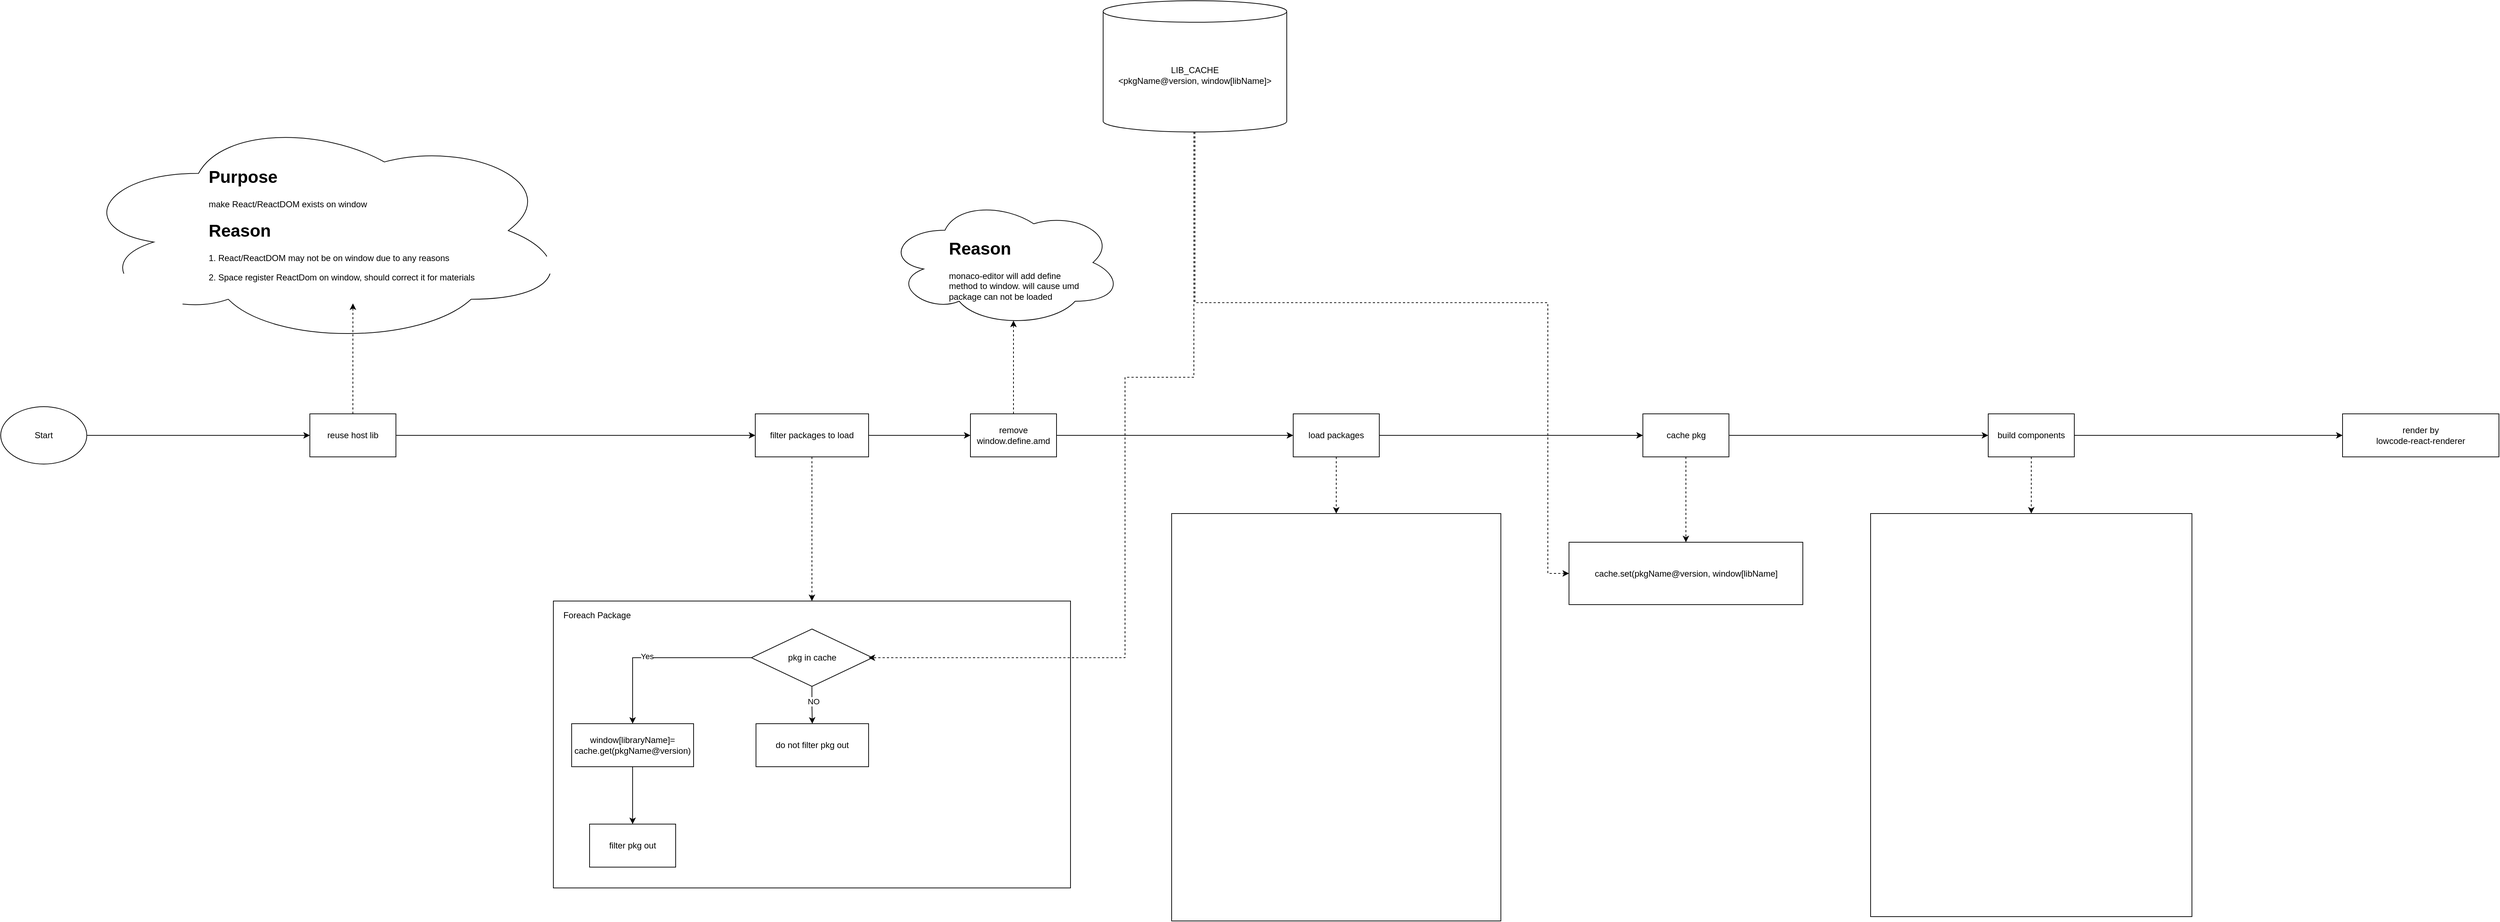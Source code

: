 <mxfile version="22.1.9" type="github">
  <diagram name="第 1 页" id="VXXNobZHzKTX921IATJb">
    <mxGraphModel dx="3141" dy="1566" grid="0" gridSize="10" guides="1" tooltips="1" connect="1" arrows="1" fold="1" page="0" pageScale="1" pageWidth="827" pageHeight="1169" math="0" shadow="0">
      <root>
        <mxCell id="0" />
        <mxCell id="1" parent="0" />
        <mxCell id="M5j8Dbk3zstxQeXBC_h0-34" value="" style="ellipse;shape=cloud;whiteSpace=wrap;html=1;" vertex="1" parent="1">
          <mxGeometry x="-791" y="-178" width="691" height="319" as="geometry" />
        </mxCell>
        <mxCell id="M5j8Dbk3zstxQeXBC_h0-9" value="" style="ellipse;shape=cloud;whiteSpace=wrap;html=1;" vertex="1" parent="1">
          <mxGeometry x="340" y="-64" width="330" height="180" as="geometry" />
        </mxCell>
        <mxCell id="M5j8Dbk3zstxQeXBC_h0-3" style="edgeStyle=orthogonalEdgeStyle;rounded=0;orthogonalLoop=1;jettySize=auto;html=1;" edge="1" parent="1" source="M5j8Dbk3zstxQeXBC_h0-1" target="M5j8Dbk3zstxQeXBC_h0-10">
          <mxGeometry relative="1" as="geometry">
            <mxPoint x="-663" y="267" as="targetPoint" />
          </mxGeometry>
        </mxCell>
        <mxCell id="M5j8Dbk3zstxQeXBC_h0-1" value="Start" style="ellipse;whiteSpace=wrap;html=1;" vertex="1" parent="1">
          <mxGeometry x="-894" y="227" width="120" height="80" as="geometry" />
        </mxCell>
        <mxCell id="M5j8Dbk3zstxQeXBC_h0-5" value="" style="edgeStyle=orthogonalEdgeStyle;rounded=0;orthogonalLoop=1;jettySize=auto;html=1;" edge="1" parent="1" source="M5j8Dbk3zstxQeXBC_h0-15" target="M5j8Dbk3zstxQeXBC_h0-4">
          <mxGeometry relative="1" as="geometry" />
        </mxCell>
        <mxCell id="M5j8Dbk3zstxQeXBC_h0-8" value="" style="edgeStyle=orthogonalEdgeStyle;rounded=0;orthogonalLoop=1;jettySize=auto;html=1;" edge="1" parent="1" source="M5j8Dbk3zstxQeXBC_h0-4" target="M5j8Dbk3zstxQeXBC_h0-35">
          <mxGeometry relative="1" as="geometry">
            <mxPoint x="720" y="267" as="targetPoint" />
          </mxGeometry>
        </mxCell>
        <mxCell id="M5j8Dbk3zstxQeXBC_h0-33" style="edgeStyle=orthogonalEdgeStyle;rounded=0;orthogonalLoop=1;jettySize=auto;html=1;dashed=1;" edge="1" parent="1" source="M5j8Dbk3zstxQeXBC_h0-4" target="M5j8Dbk3zstxQeXBC_h0-6">
          <mxGeometry relative="1" as="geometry">
            <mxPoint x="518" y="-45" as="targetPoint" />
          </mxGeometry>
        </mxCell>
        <mxCell id="M5j8Dbk3zstxQeXBC_h0-4" value="remove window.define.amd" style="rounded=0;whiteSpace=wrap;html=1;" vertex="1" parent="1">
          <mxGeometry x="458" y="237" width="120" height="60" as="geometry" />
        </mxCell>
        <mxCell id="M5j8Dbk3zstxQeXBC_h0-6" value="&lt;h1&gt;Reason&lt;/h1&gt;&lt;p&gt;monaco-editor will add define method to window. will cause umd package can not be loaded&lt;/p&gt;" style="text;html=1;strokeColor=none;fillColor=none;spacing=5;spacingTop=-20;whiteSpace=wrap;overflow=hidden;rounded=0;" vertex="1" parent="1">
          <mxGeometry x="423" y="-13" width="190" height="120" as="geometry" />
        </mxCell>
        <mxCell id="M5j8Dbk3zstxQeXBC_h0-14" style="edgeStyle=orthogonalEdgeStyle;rounded=0;orthogonalLoop=1;jettySize=auto;html=1;dashed=1;" edge="1" parent="1" source="M5j8Dbk3zstxQeXBC_h0-10" target="M5j8Dbk3zstxQeXBC_h0-13">
          <mxGeometry relative="1" as="geometry" />
        </mxCell>
        <mxCell id="M5j8Dbk3zstxQeXBC_h0-16" value="" style="edgeStyle=orthogonalEdgeStyle;rounded=0;orthogonalLoop=1;jettySize=auto;html=1;" edge="1" parent="1" source="M5j8Dbk3zstxQeXBC_h0-10" target="M5j8Dbk3zstxQeXBC_h0-15">
          <mxGeometry relative="1" as="geometry">
            <mxPoint x="-263" y="280" as="targetPoint" />
          </mxGeometry>
        </mxCell>
        <mxCell id="M5j8Dbk3zstxQeXBC_h0-10" value="reuse host lib" style="rounded=0;whiteSpace=wrap;html=1;" vertex="1" parent="1">
          <mxGeometry x="-463" y="237" width="120" height="60" as="geometry" />
        </mxCell>
        <mxCell id="M5j8Dbk3zstxQeXBC_h0-13" value="&lt;h1&gt;Purpose&lt;/h1&gt;&lt;div&gt;make React/ReactDOM exists on window&lt;/div&gt;&lt;h1&gt;Reason&lt;/h1&gt;&lt;p&gt;1. React/ReactDOM may not be on window due to any reasons&lt;/p&gt;&lt;p&gt;2. Space register ReactDom on window, should correct it for materials&lt;/p&gt;" style="text;html=1;strokeColor=none;fillColor=none;spacing=5;spacingTop=-20;whiteSpace=wrap;overflow=hidden;rounded=0;" vertex="1" parent="1">
          <mxGeometry x="-608.75" y="-113" width="411.5" height="196" as="geometry" />
        </mxCell>
        <mxCell id="M5j8Dbk3zstxQeXBC_h0-42" style="edgeStyle=orthogonalEdgeStyle;rounded=0;orthogonalLoop=1;jettySize=auto;html=1;dashed=1;" edge="1" parent="1" source="M5j8Dbk3zstxQeXBC_h0-15" target="M5j8Dbk3zstxQeXBC_h0-18">
          <mxGeometry relative="1" as="geometry" />
        </mxCell>
        <mxCell id="M5j8Dbk3zstxQeXBC_h0-15" value="filter packages to load" style="rounded=0;whiteSpace=wrap;html=1;" vertex="1" parent="1">
          <mxGeometry x="158" y="237" width="158" height="60" as="geometry" />
        </mxCell>
        <mxCell id="M5j8Dbk3zstxQeXBC_h0-18" value="" style="rounded=0;whiteSpace=wrap;html=1;" vertex="1" parent="1">
          <mxGeometry x="-123.5" y="498" width="721" height="400" as="geometry" />
        </mxCell>
        <mxCell id="M5j8Dbk3zstxQeXBC_h0-25" value="" style="edgeStyle=orthogonalEdgeStyle;rounded=0;orthogonalLoop=1;jettySize=auto;html=1;" edge="1" parent="1" source="M5j8Dbk3zstxQeXBC_h0-22" target="M5j8Dbk3zstxQeXBC_h0-24">
          <mxGeometry relative="1" as="geometry" />
        </mxCell>
        <mxCell id="M5j8Dbk3zstxQeXBC_h0-26" value="Yes" style="edgeLabel;html=1;align=center;verticalAlign=middle;resizable=0;points=[];" vertex="1" connectable="0" parent="M5j8Dbk3zstxQeXBC_h0-25">
          <mxGeometry x="0.141" y="3" relative="1" as="geometry">
            <mxPoint x="1" y="-5" as="offset" />
          </mxGeometry>
        </mxCell>
        <mxCell id="M5j8Dbk3zstxQeXBC_h0-28" value="" style="edgeStyle=orthogonalEdgeStyle;rounded=0;orthogonalLoop=1;jettySize=auto;html=1;" edge="1" parent="1" source="M5j8Dbk3zstxQeXBC_h0-22" target="M5j8Dbk3zstxQeXBC_h0-27">
          <mxGeometry relative="1" as="geometry" />
        </mxCell>
        <mxCell id="M5j8Dbk3zstxQeXBC_h0-29" value="NO" style="edgeLabel;html=1;align=center;verticalAlign=middle;resizable=0;points=[];" vertex="1" connectable="0" parent="M5j8Dbk3zstxQeXBC_h0-28">
          <mxGeometry x="-0.2" y="2" relative="1" as="geometry">
            <mxPoint as="offset" />
          </mxGeometry>
        </mxCell>
        <mxCell id="M5j8Dbk3zstxQeXBC_h0-22" value="pkg in cache" style="rhombus;whiteSpace=wrap;html=1;" vertex="1" parent="1">
          <mxGeometry x="152.5" y="537" width="169" height="80" as="geometry" />
        </mxCell>
        <mxCell id="M5j8Dbk3zstxQeXBC_h0-31" value="" style="edgeStyle=orthogonalEdgeStyle;rounded=0;orthogonalLoop=1;jettySize=auto;html=1;" edge="1" parent="1" source="M5j8Dbk3zstxQeXBC_h0-24" target="M5j8Dbk3zstxQeXBC_h0-30">
          <mxGeometry relative="1" as="geometry" />
        </mxCell>
        <mxCell id="M5j8Dbk3zstxQeXBC_h0-24" value="window[libraryName]=&lt;br&gt;cache.get(pkgName@version)" style="whiteSpace=wrap;html=1;" vertex="1" parent="1">
          <mxGeometry x="-98" y="669" width="170" height="60" as="geometry" />
        </mxCell>
        <mxCell id="M5j8Dbk3zstxQeXBC_h0-27" value="do not filter pkg out" style="whiteSpace=wrap;html=1;" vertex="1" parent="1">
          <mxGeometry x="159" y="669" width="157" height="60" as="geometry" />
        </mxCell>
        <mxCell id="M5j8Dbk3zstxQeXBC_h0-30" value="filter pkg out" style="whiteSpace=wrap;html=1;" vertex="1" parent="1">
          <mxGeometry x="-73" y="809" width="120" height="60" as="geometry" />
        </mxCell>
        <mxCell id="M5j8Dbk3zstxQeXBC_h0-32" value="Foreach Package" style="text;html=1;strokeColor=none;fillColor=none;align=center;verticalAlign=middle;whiteSpace=wrap;rounded=0;" vertex="1" parent="1">
          <mxGeometry x="-119" y="503" width="113" height="30" as="geometry" />
        </mxCell>
        <mxCell id="M5j8Dbk3zstxQeXBC_h0-37" value="" style="edgeStyle=orthogonalEdgeStyle;rounded=0;orthogonalLoop=1;jettySize=auto;html=1;dashed=1;" edge="1" parent="1" source="M5j8Dbk3zstxQeXBC_h0-35" target="M5j8Dbk3zstxQeXBC_h0-36">
          <mxGeometry relative="1" as="geometry" />
        </mxCell>
        <mxCell id="M5j8Dbk3zstxQeXBC_h0-47" value="" style="edgeStyle=orthogonalEdgeStyle;rounded=0;orthogonalLoop=1;jettySize=auto;html=1;" edge="1" parent="1" source="M5j8Dbk3zstxQeXBC_h0-35" target="M5j8Dbk3zstxQeXBC_h0-46">
          <mxGeometry relative="1" as="geometry" />
        </mxCell>
        <mxCell id="M5j8Dbk3zstxQeXBC_h0-35" value="load packages" style="rounded=0;whiteSpace=wrap;html=1;" vertex="1" parent="1">
          <mxGeometry x="908" y="237" width="120" height="60" as="geometry" />
        </mxCell>
        <mxCell id="M5j8Dbk3zstxQeXBC_h0-36" value="" style="whiteSpace=wrap;html=1;rounded=0;" vertex="1" parent="1">
          <mxGeometry x="738.5" y="376" width="459" height="568" as="geometry" />
        </mxCell>
        <mxCell id="M5j8Dbk3zstxQeXBC_h0-41" value="" style="edgeStyle=orthogonalEdgeStyle;rounded=0;orthogonalLoop=1;jettySize=auto;html=1;dashed=1;" edge="1" parent="1" source="M5j8Dbk3zstxQeXBC_h0-38" target="M5j8Dbk3zstxQeXBC_h0-40">
          <mxGeometry relative="1" as="geometry" />
        </mxCell>
        <mxCell id="M5j8Dbk3zstxQeXBC_h0-44" value="" style="edgeStyle=orthogonalEdgeStyle;rounded=0;orthogonalLoop=1;jettySize=auto;html=1;" edge="1" parent="1" source="M5j8Dbk3zstxQeXBC_h0-38" target="M5j8Dbk3zstxQeXBC_h0-43">
          <mxGeometry relative="1" as="geometry" />
        </mxCell>
        <mxCell id="M5j8Dbk3zstxQeXBC_h0-38" value="build components" style="rounded=0;whiteSpace=wrap;html=1;" vertex="1" parent="1">
          <mxGeometry x="1877" y="237" width="120" height="60" as="geometry" />
        </mxCell>
        <mxCell id="M5j8Dbk3zstxQeXBC_h0-40" value="" style="whiteSpace=wrap;html=1;rounded=0;" vertex="1" parent="1">
          <mxGeometry x="1713" y="376" width="448" height="562" as="geometry" />
        </mxCell>
        <mxCell id="M5j8Dbk3zstxQeXBC_h0-43" value="render by &lt;br&gt;lowcode-react-renderer" style="rounded=0;whiteSpace=wrap;html=1;" vertex="1" parent="1">
          <mxGeometry x="2371" y="237" width="218" height="60" as="geometry" />
        </mxCell>
        <mxCell id="M5j8Dbk3zstxQeXBC_h0-48" style="edgeStyle=orthogonalEdgeStyle;rounded=0;orthogonalLoop=1;jettySize=auto;html=1;" edge="1" parent="1" source="M5j8Dbk3zstxQeXBC_h0-46" target="M5j8Dbk3zstxQeXBC_h0-38">
          <mxGeometry relative="1" as="geometry" />
        </mxCell>
        <mxCell id="M5j8Dbk3zstxQeXBC_h0-50" style="edgeStyle=orthogonalEdgeStyle;rounded=0;orthogonalLoop=1;jettySize=auto;html=1;dashed=1;" edge="1" parent="1" source="M5j8Dbk3zstxQeXBC_h0-46" target="M5j8Dbk3zstxQeXBC_h0-49">
          <mxGeometry relative="1" as="geometry" />
        </mxCell>
        <mxCell id="M5j8Dbk3zstxQeXBC_h0-46" value="cache pkg" style="rounded=0;whiteSpace=wrap;html=1;" vertex="1" parent="1">
          <mxGeometry x="1395.5" y="237" width="120" height="60" as="geometry" />
        </mxCell>
        <mxCell id="M5j8Dbk3zstxQeXBC_h0-49" value="cache.set(pkgName@version, window[libName]" style="whiteSpace=wrap;html=1;rounded=0;" vertex="1" parent="1">
          <mxGeometry x="1292.5" y="416" width="326" height="87" as="geometry" />
        </mxCell>
        <mxCell id="M5j8Dbk3zstxQeXBC_h0-53" style="edgeStyle=orthogonalEdgeStyle;rounded=0;orthogonalLoop=1;jettySize=auto;html=1;dashed=1;" edge="1" parent="1">
          <mxGeometry relative="1" as="geometry">
            <mxPoint x="769.5" y="-156" as="sourcePoint" />
            <mxPoint x="316" y="577" as="targetPoint" />
            <Array as="points">
              <mxPoint x="769.5" y="186" />
              <mxPoint x="673.5" y="186" />
              <mxPoint x="673.5" y="577" />
            </Array>
          </mxGeometry>
        </mxCell>
        <mxCell id="M5j8Dbk3zstxQeXBC_h0-54" style="edgeStyle=orthogonalEdgeStyle;rounded=0;orthogonalLoop=1;jettySize=auto;html=1;entryX=0;entryY=0.5;entryDx=0;entryDy=0;dashed=1;" edge="1" parent="1" source="M5j8Dbk3zstxQeXBC_h0-51" target="M5j8Dbk3zstxQeXBC_h0-49">
          <mxGeometry relative="1" as="geometry">
            <Array as="points">
              <mxPoint x="771" y="82" />
              <mxPoint x="1263" y="82" />
              <mxPoint x="1263" y="460" />
            </Array>
          </mxGeometry>
        </mxCell>
        <mxCell id="M5j8Dbk3zstxQeXBC_h0-51" value="LIB_CACHE&lt;br&gt;&amp;lt;pkgName@version, window[libName]&amp;gt;" style="shape=cylinder3;whiteSpace=wrap;html=1;boundedLbl=1;backgroundOutline=1;size=15;" vertex="1" parent="1">
          <mxGeometry x="643" y="-339" width="256" height="183" as="geometry" />
        </mxCell>
      </root>
    </mxGraphModel>
  </diagram>
</mxfile>
